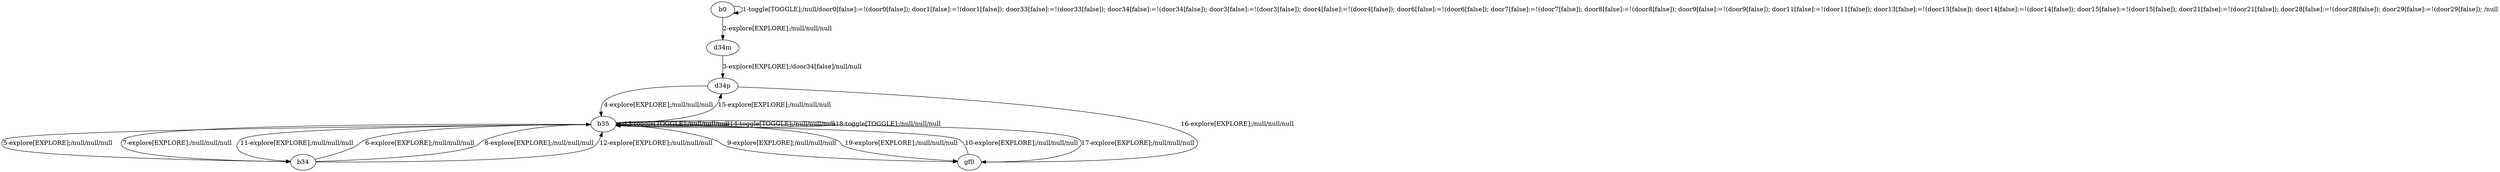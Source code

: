 # Total number of goals covered by this test: 1
# b35 --> d34p

digraph g {
"b0" -> "b0" [label = "1-toggle[TOGGLE];/null/door0[false]:=!(door0[false]); door1[false]:=!(door1[false]); door33[false]:=!(door33[false]); door34[false]:=!(door34[false]); door3[false]:=!(door3[false]); door4[false]:=!(door4[false]); door6[false]:=!(door6[false]); door7[false]:=!(door7[false]); door8[false]:=!(door8[false]); door9[false]:=!(door9[false]); door11[false]:=!(door11[false]); door13[false]:=!(door13[false]); door14[false]:=!(door14[false]); door15[false]:=!(door15[false]); door21[false]:=!(door21[false]); door28[false]:=!(door28[false]); door29[false]:=!(door29[false]); /null"];
"b0" -> "d34m" [label = "2-explore[EXPLORE];/null/null/null"];
"d34m" -> "d34p" [label = "3-explore[EXPLORE];/door34[false]/null/null"];
"d34p" -> "b35" [label = "4-explore[EXPLORE];/null/null/null"];
"b35" -> "b34" [label = "5-explore[EXPLORE];/null/null/null"];
"b34" -> "b35" [label = "6-explore[EXPLORE];/null/null/null"];
"b35" -> "b34" [label = "7-explore[EXPLORE];/null/null/null"];
"b34" -> "b35" [label = "8-explore[EXPLORE];/null/null/null"];
"b35" -> "gf0" [label = "9-explore[EXPLORE];/null/null/null"];
"gf0" -> "b35" [label = "10-explore[EXPLORE];/null/null/null"];
"b35" -> "b34" [label = "11-explore[EXPLORE];/null/null/null"];
"b34" -> "b35" [label = "12-explore[EXPLORE];/null/null/null"];
"b35" -> "b35" [label = "13-toggle[TOGGLE];/null/null/null"];
"b35" -> "b35" [label = "14-toggle[TOGGLE];/null/null/null"];
"b35" -> "d34p" [label = "15-explore[EXPLORE];/null/null/null"];
"d34p" -> "gf0" [label = "16-explore[EXPLORE];/null/null/null"];
"gf0" -> "b35" [label = "17-explore[EXPLORE];/null/null/null"];
"b35" -> "b35" [label = "18-toggle[TOGGLE];/null/null/null"];
"b35" -> "gf0" [label = "19-explore[EXPLORE];/null/null/null"];
}